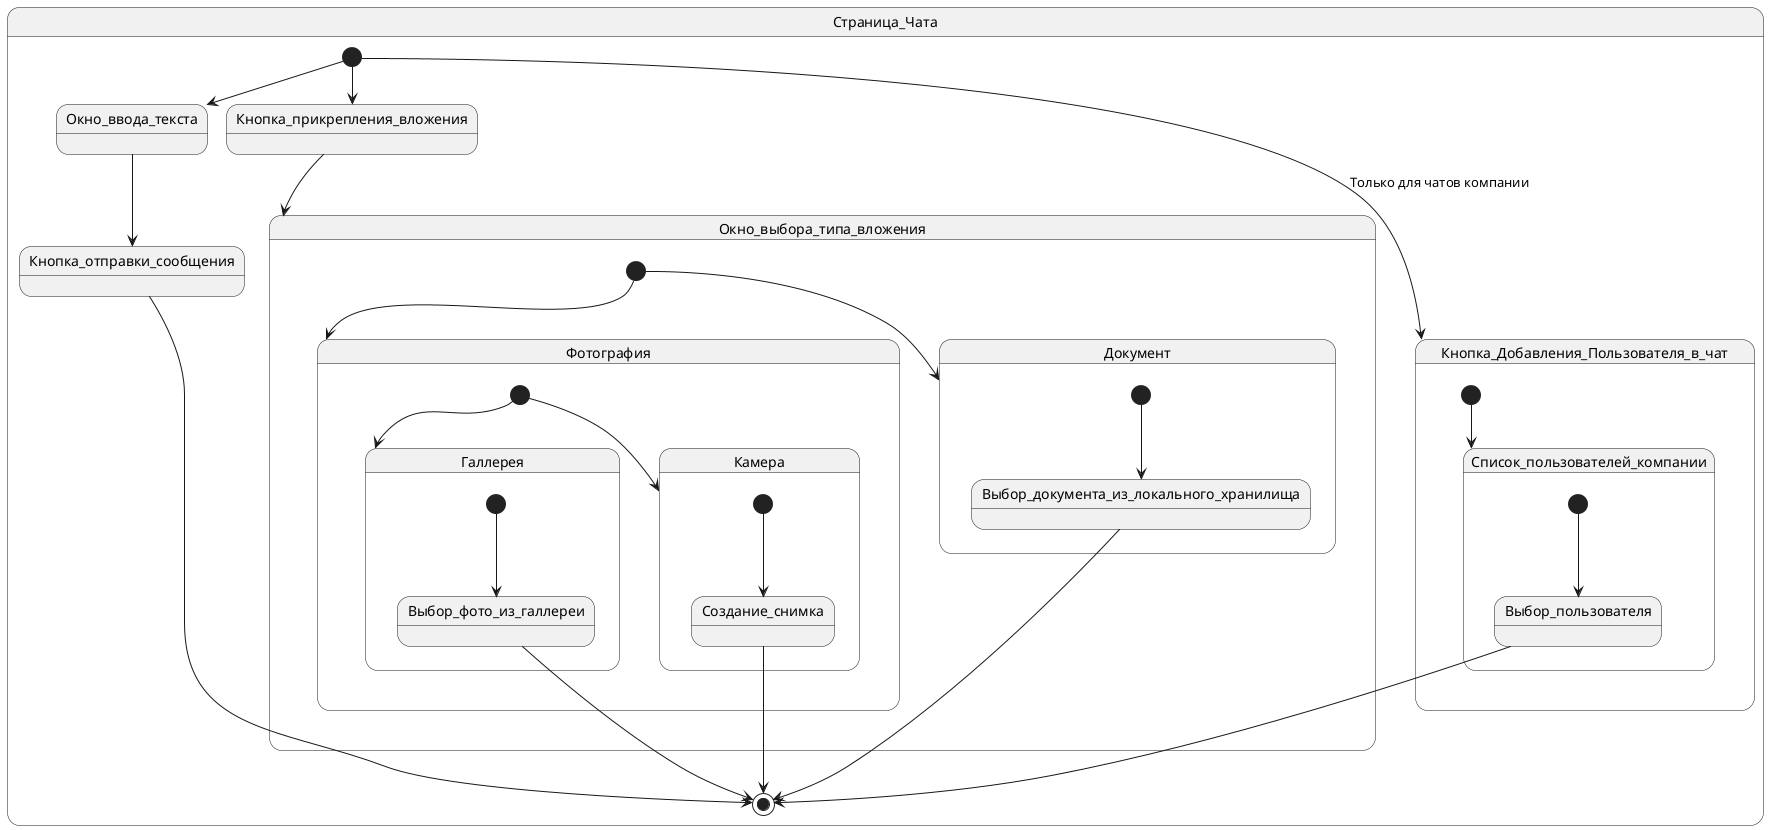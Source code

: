 @startuml
'https://plantuml.com/state-diagram

state Страница_Чата{
    [*] --> Кнопка_Добавления_Пользователя_в_чат : Только для чатов компании
    [*] --> Окно_ввода_текста
    [*] --> Кнопка_прикрепления_вложения
    Кнопка_прикрепления_вложения --> Окно_выбора_типа_вложения
    state Окно_выбора_типа_вложения{
        [*] --> Документ
        state Документ{
            [*] --> Выбор_документа_из_локального_хранилища
        }
        [*] --> Фотография
        state Фотография{
            [*] --> Камера
            [*] --> Галлерея
            state Камера{
                [*] --> Создание_снимка
            }
            state Галлерея{
               [*] --> Выбор_фото_из_галлереи
            }
        }

    }
    state Кнопка_Добавления_Пользователя_в_чат{
        [*] --> Список_пользователей_компании
        state Список_пользователей_компании{
            [*] --> Выбор_пользователя
        }
    }
    Окно_ввода_текста --> Кнопка_отправки_сообщения
    Кнопка_отправки_сообщения --> [*]
    Выбор_документа_из_локального_хранилища-->[*]
    Создание_снимка --> [*]
    Выбор_фото_из_галлереи --> [*]
    Выбор_пользователя --> [*]
}

@enduml